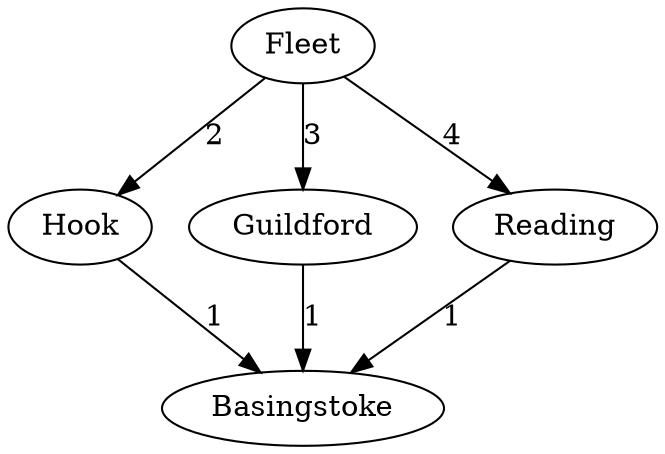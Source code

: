 strict digraph {
	Fleet
	Hook
	Basingstoke
	Guildford
	Reading

	Fleet -> Hook [label="2", length=2]
	Fleet -> Guildford [label="3", length=3]
	Hook -> Basingstoke [label="1", length=1]
	Guildford -> Basingstoke [label="1", length=1]
	Fleet -> Reading [label="4", length=4]
	Reading -> Basingstoke [label="1", length=1]
}

